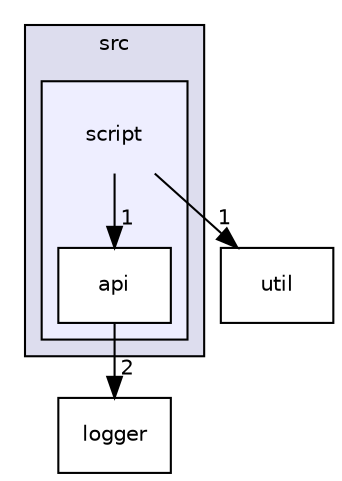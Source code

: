 digraph "src/script" {
  compound=true
  node [ fontsize="10", fontname="Helvetica"];
  edge [ labelfontsize="10", labelfontname="Helvetica"];
  subgraph clusterdir_68267d1309a1af8e8297ef4c3efbcdba {
    graph [ bgcolor="#ddddee", pencolor="black", label="src" fontname="Helvetica", fontsize="10", URL="dir_68267d1309a1af8e8297ef4c3efbcdba.html"]
  subgraph clusterdir_fe414d616bd0c4668e6515f48824338f {
    graph [ bgcolor="#eeeeff", pencolor="black", label="" URL="dir_fe414d616bd0c4668e6515f48824338f.html"];
    dir_fe414d616bd0c4668e6515f48824338f [shape=plaintext label="script"];
    dir_36f9cfdd60490391c4d3878313074c62 [shape=box label="api" color="black" fillcolor="white" style="filled" URL="dir_36f9cfdd60490391c4d3878313074c62.html"];
  }
  }
  dir_b7878ad5ecbf2506f4125b9d34c97e45 [shape=box label="util" URL="dir_b7878ad5ecbf2506f4125b9d34c97e45.html"];
  dir_ffde1fbcaa8d6b0d34e29c3bddf7a801 [shape=box label="logger" URL="dir_ffde1fbcaa8d6b0d34e29c3bddf7a801.html"];
  dir_fe414d616bd0c4668e6515f48824338f->dir_b7878ad5ecbf2506f4125b9d34c97e45 [headlabel="1", labeldistance=1.5 headhref="dir_000024_000026.html"];
  dir_fe414d616bd0c4668e6515f48824338f->dir_36f9cfdd60490391c4d3878313074c62 [headlabel="1", labeldistance=1.5 headhref="dir_000024_000025.html"];
  dir_36f9cfdd60490391c4d3878313074c62->dir_ffde1fbcaa8d6b0d34e29c3bddf7a801 [headlabel="2", labeldistance=1.5 headhref="dir_000025_000023.html"];
}
